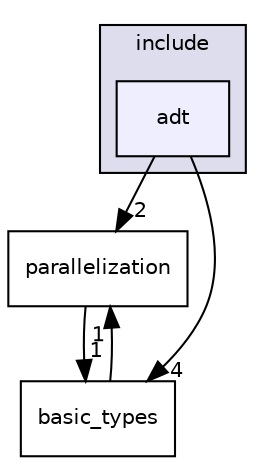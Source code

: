 digraph "Common/include/adt" {
  compound=true
  node [ fontsize="10", fontname="Helvetica"];
  edge [ labelfontsize="10", labelfontname="Helvetica"];
  subgraph clusterdir_92cb2900980f09bf257878861626e98f {
    graph [ bgcolor="#ddddee", pencolor="black", label="include" fontname="Helvetica", fontsize="10", URL="dir_92cb2900980f09bf257878861626e98f.html"]
  dir_618b75102b2d98bd52049c0b122bc661 [shape=box, label="adt", style="filled", fillcolor="#eeeeff", pencolor="black", URL="dir_618b75102b2d98bd52049c0b122bc661.html"];
  }
  dir_853c2a0c087a74065753cfc8240c880a [shape=box label="parallelization" URL="dir_853c2a0c087a74065753cfc8240c880a.html"];
  dir_cd1ad04c99373fb2e948caf5c2750b9f [shape=box label="basic_types" URL="dir_cd1ad04c99373fb2e948caf5c2750b9f.html"];
  dir_853c2a0c087a74065753cfc8240c880a->dir_cd1ad04c99373fb2e948caf5c2750b9f [headlabel="1", labeldistance=1.5 headhref="dir_000014_000003.html"];
  dir_cd1ad04c99373fb2e948caf5c2750b9f->dir_853c2a0c087a74065753cfc8240c880a [headlabel="1", labeldistance=1.5 headhref="dir_000003_000014.html"];
  dir_618b75102b2d98bd52049c0b122bc661->dir_853c2a0c087a74065753cfc8240c880a [headlabel="2", labeldistance=1.5 headhref="dir_000002_000014.html"];
  dir_618b75102b2d98bd52049c0b122bc661->dir_cd1ad04c99373fb2e948caf5c2750b9f [headlabel="4", labeldistance=1.5 headhref="dir_000002_000003.html"];
}
